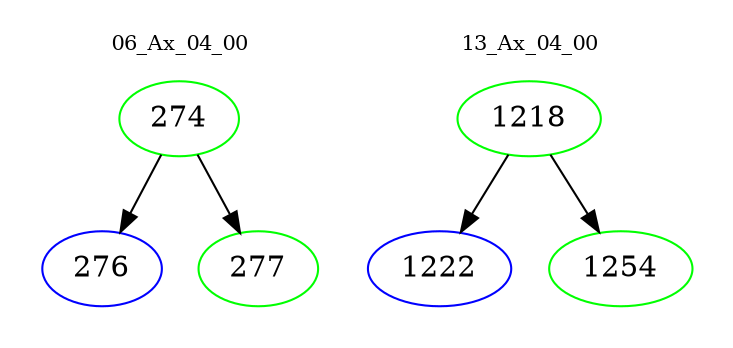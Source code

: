 digraph{
subgraph cluster_0 {
color = white
label = "06_Ax_04_00";
fontsize=10;
T0_274 [label="274", color="green"]
T0_274 -> T0_276 [color="black"]
T0_276 [label="276", color="blue"]
T0_274 -> T0_277 [color="black"]
T0_277 [label="277", color="green"]
}
subgraph cluster_1 {
color = white
label = "13_Ax_04_00";
fontsize=10;
T1_1218 [label="1218", color="green"]
T1_1218 -> T1_1222 [color="black"]
T1_1222 [label="1222", color="blue"]
T1_1218 -> T1_1254 [color="black"]
T1_1254 [label="1254", color="green"]
}
}
